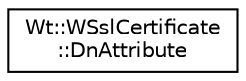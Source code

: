 digraph "Graphical Class Hierarchy"
{
 // LATEX_PDF_SIZE
  edge [fontname="Helvetica",fontsize="10",labelfontname="Helvetica",labelfontsize="10"];
  node [fontname="Helvetica",fontsize="10",shape=record];
  rankdir="LR";
  Node0 [label="Wt::WSslCertificate\l::DnAttribute",height=0.2,width=0.4,color="black", fillcolor="white", style="filled",URL="$classWt_1_1WSslCertificate_1_1DnAttribute.html",tooltip="Distinguished name attribute (also known as relative distinguished name)"];
}
